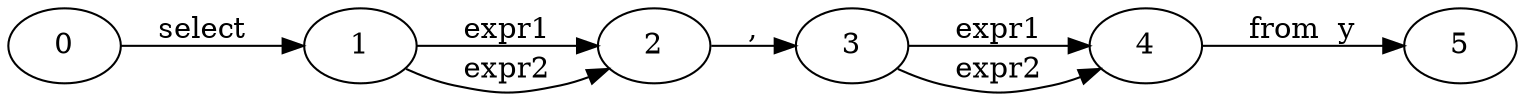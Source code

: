 digraph G {
rankdir = LR
d2tgraphstyle="scale=0.6"
0 -> 1 [ label="select \ "];
1 -> 2 [ label=" expr1 "];
1 -> 2 [ label=" expr2 "];
2 -> 3 [ label=","];
3 -> 4 [ label=" expr1 "];
3 -> 4 [ label=" expr2 "];
4 -> 5 [ label=" from \ y "];
}
